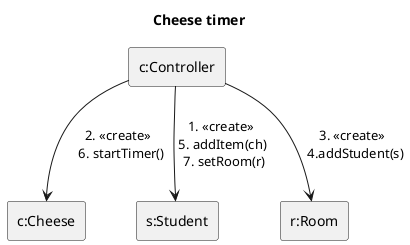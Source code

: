 @startuml ser
title Cheese timer
rectangle "c:Controller" as c
rectangle "c:Cheese" as ch
rectangle "s:Student" as s
rectangle "r:Room" as r

c --> s: 1. <<create>> \n 5. addItem(ch) \n 7. setRoom(r)
c --> ch: 2. <<create>> \n 6. startTimer()
c --> r: 3. <<create>> \n 4.addStudent(s)

@enduml